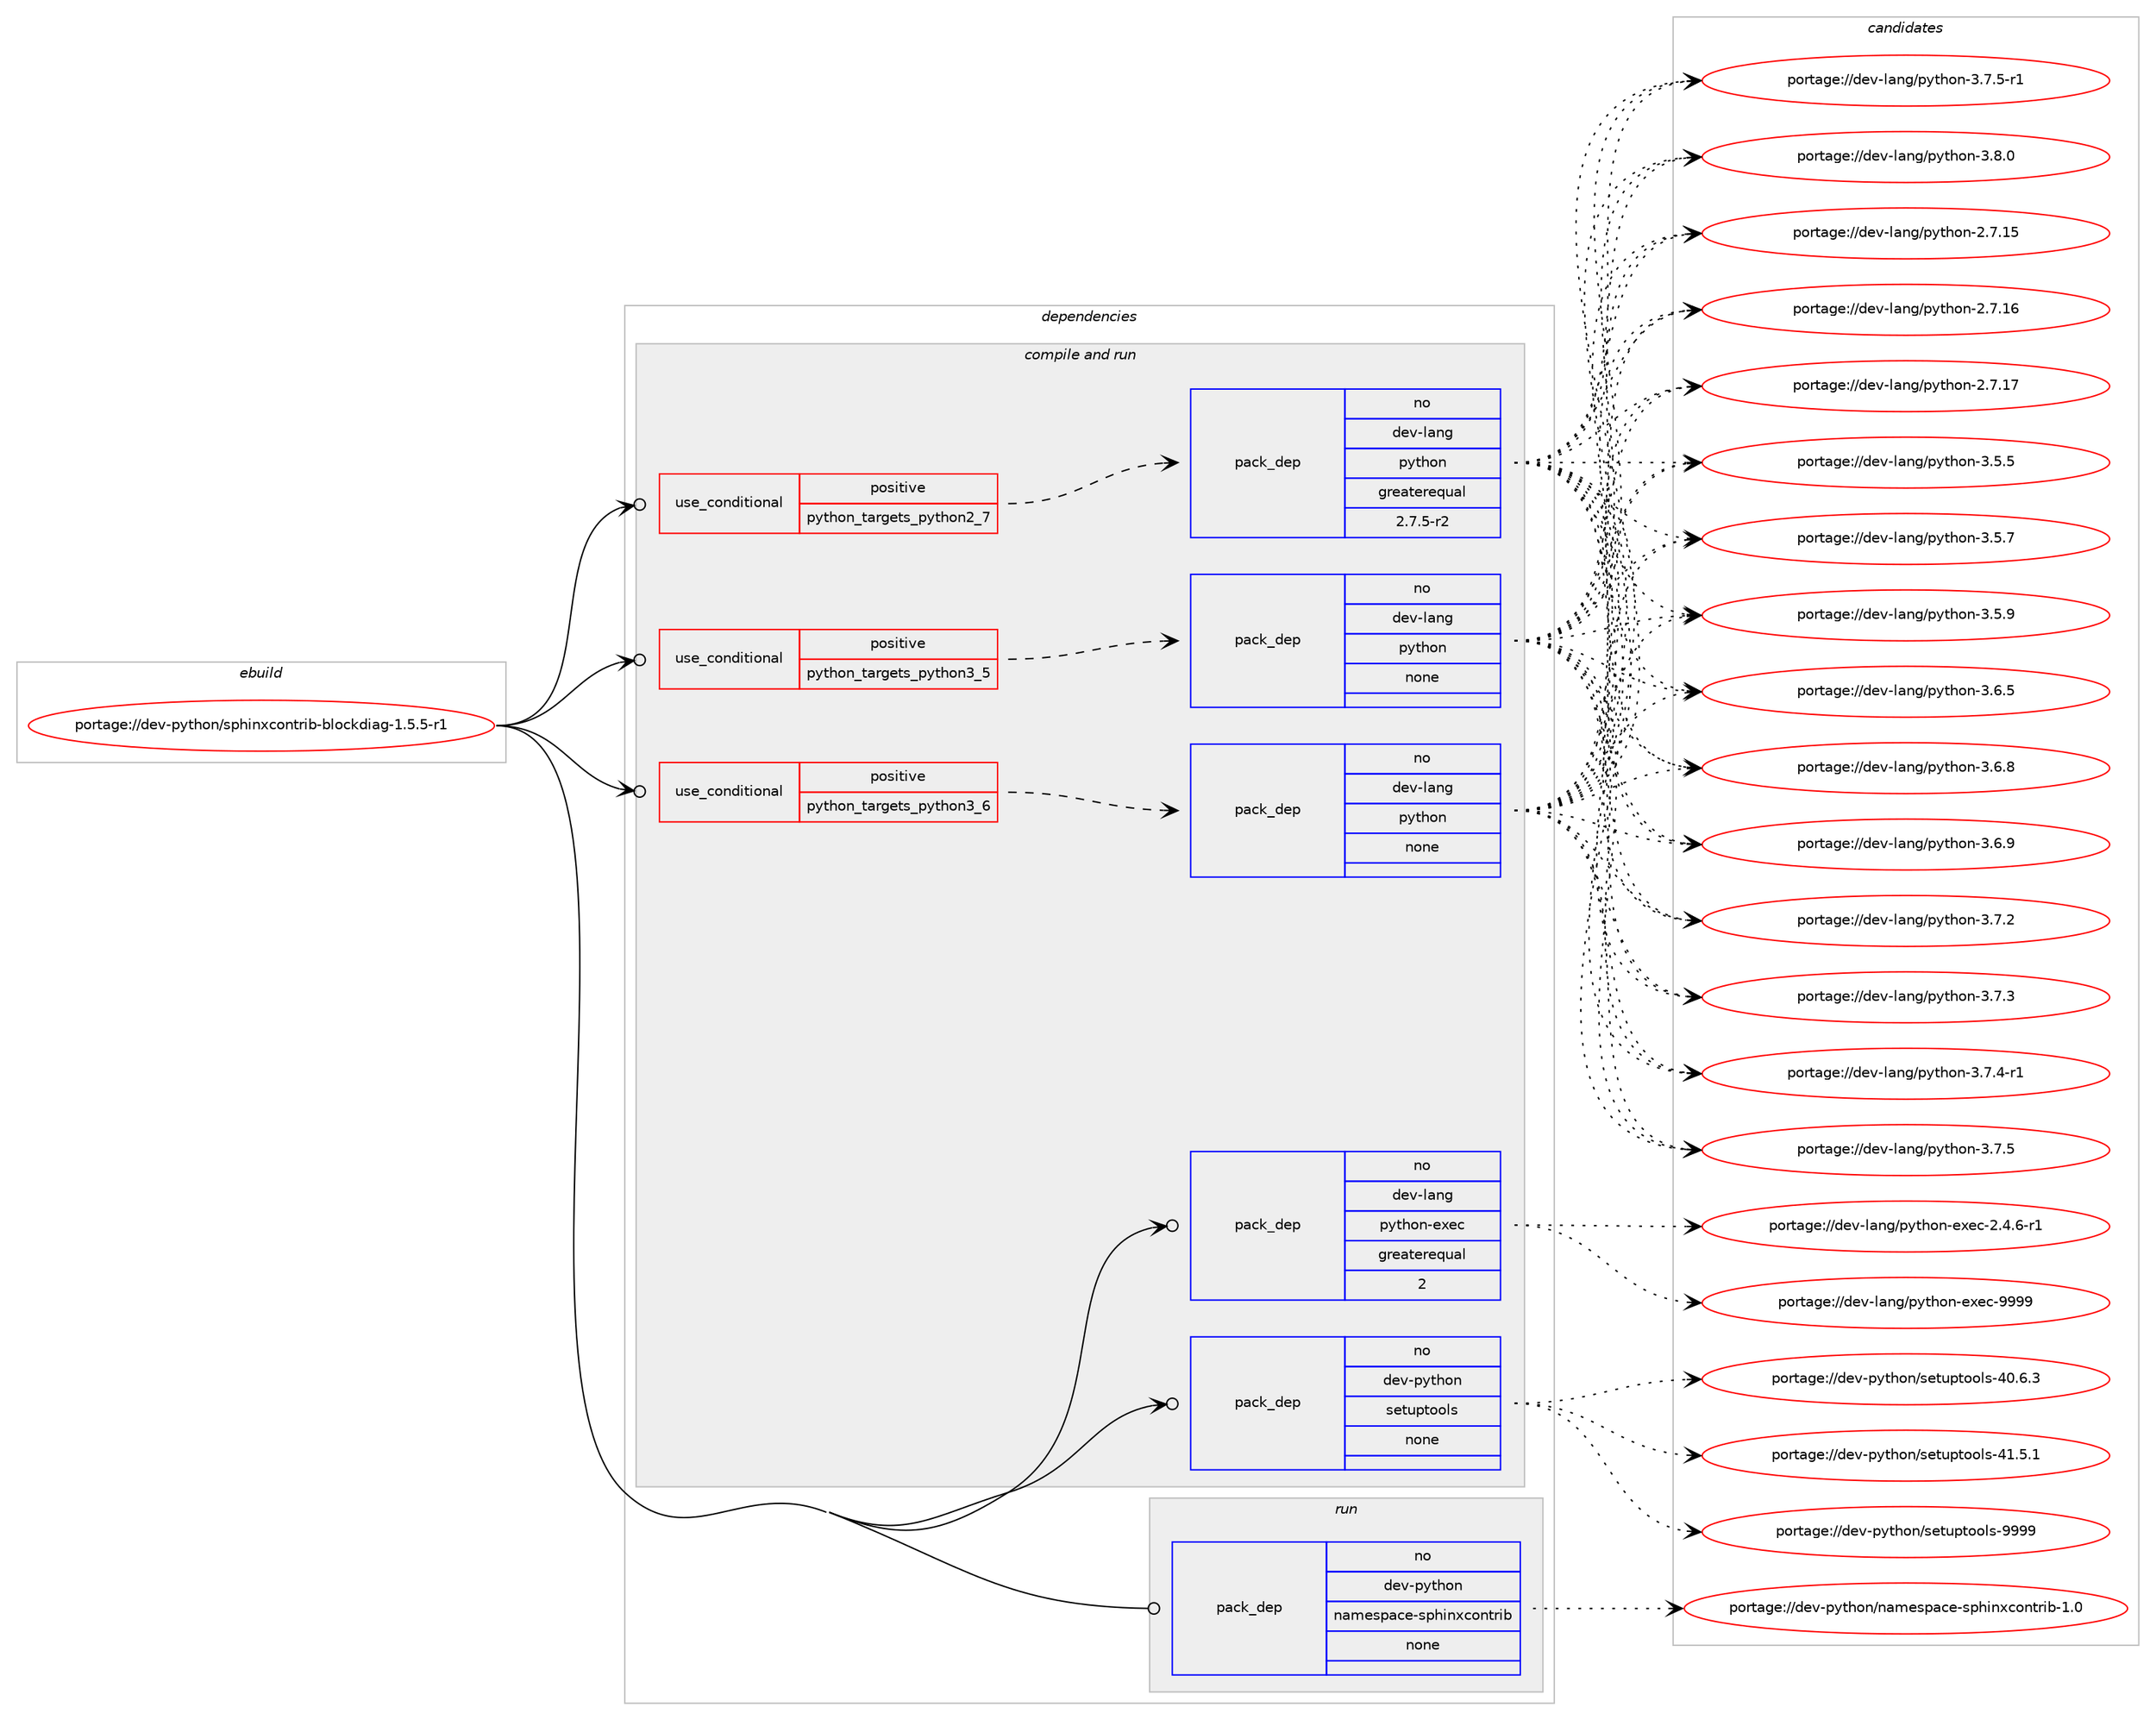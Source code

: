 digraph prolog {

# *************
# Graph options
# *************

newrank=true;
concentrate=true;
compound=true;
graph [rankdir=LR,fontname=Helvetica,fontsize=10,ranksep=1.5];#, ranksep=2.5, nodesep=0.2];
edge  [arrowhead=vee];
node  [fontname=Helvetica,fontsize=10];

# **********
# The ebuild
# **********

subgraph cluster_leftcol {
color=gray;
rank=same;
label=<<i>ebuild</i>>;
id [label="portage://dev-python/sphinxcontrib-blockdiag-1.5.5-r1", color=red, width=4, href="../dev-python/sphinxcontrib-blockdiag-1.5.5-r1.svg"];
}

# ****************
# The dependencies
# ****************

subgraph cluster_midcol {
color=gray;
label=<<i>dependencies</i>>;
subgraph cluster_compile {
fillcolor="#eeeeee";
style=filled;
label=<<i>compile</i>>;
}
subgraph cluster_compileandrun {
fillcolor="#eeeeee";
style=filled;
label=<<i>compile and run</i>>;
subgraph cond39011 {
dependency173282 [label=<<TABLE BORDER="0" CELLBORDER="1" CELLSPACING="0" CELLPADDING="4"><TR><TD ROWSPAN="3" CELLPADDING="10">use_conditional</TD></TR><TR><TD>positive</TD></TR><TR><TD>python_targets_python2_7</TD></TR></TABLE>>, shape=none, color=red];
subgraph pack130868 {
dependency173283 [label=<<TABLE BORDER="0" CELLBORDER="1" CELLSPACING="0" CELLPADDING="4" WIDTH="220"><TR><TD ROWSPAN="6" CELLPADDING="30">pack_dep</TD></TR><TR><TD WIDTH="110">no</TD></TR><TR><TD>dev-lang</TD></TR><TR><TD>python</TD></TR><TR><TD>greaterequal</TD></TR><TR><TD>2.7.5-r2</TD></TR></TABLE>>, shape=none, color=blue];
}
dependency173282:e -> dependency173283:w [weight=20,style="dashed",arrowhead="vee"];
}
id:e -> dependency173282:w [weight=20,style="solid",arrowhead="odotvee"];
subgraph cond39012 {
dependency173284 [label=<<TABLE BORDER="0" CELLBORDER="1" CELLSPACING="0" CELLPADDING="4"><TR><TD ROWSPAN="3" CELLPADDING="10">use_conditional</TD></TR><TR><TD>positive</TD></TR><TR><TD>python_targets_python3_5</TD></TR></TABLE>>, shape=none, color=red];
subgraph pack130869 {
dependency173285 [label=<<TABLE BORDER="0" CELLBORDER="1" CELLSPACING="0" CELLPADDING="4" WIDTH="220"><TR><TD ROWSPAN="6" CELLPADDING="30">pack_dep</TD></TR><TR><TD WIDTH="110">no</TD></TR><TR><TD>dev-lang</TD></TR><TR><TD>python</TD></TR><TR><TD>none</TD></TR><TR><TD></TD></TR></TABLE>>, shape=none, color=blue];
}
dependency173284:e -> dependency173285:w [weight=20,style="dashed",arrowhead="vee"];
}
id:e -> dependency173284:w [weight=20,style="solid",arrowhead="odotvee"];
subgraph cond39013 {
dependency173286 [label=<<TABLE BORDER="0" CELLBORDER="1" CELLSPACING="0" CELLPADDING="4"><TR><TD ROWSPAN="3" CELLPADDING="10">use_conditional</TD></TR><TR><TD>positive</TD></TR><TR><TD>python_targets_python3_6</TD></TR></TABLE>>, shape=none, color=red];
subgraph pack130870 {
dependency173287 [label=<<TABLE BORDER="0" CELLBORDER="1" CELLSPACING="0" CELLPADDING="4" WIDTH="220"><TR><TD ROWSPAN="6" CELLPADDING="30">pack_dep</TD></TR><TR><TD WIDTH="110">no</TD></TR><TR><TD>dev-lang</TD></TR><TR><TD>python</TD></TR><TR><TD>none</TD></TR><TR><TD></TD></TR></TABLE>>, shape=none, color=blue];
}
dependency173286:e -> dependency173287:w [weight=20,style="dashed",arrowhead="vee"];
}
id:e -> dependency173286:w [weight=20,style="solid",arrowhead="odotvee"];
subgraph pack130871 {
dependency173288 [label=<<TABLE BORDER="0" CELLBORDER="1" CELLSPACING="0" CELLPADDING="4" WIDTH="220"><TR><TD ROWSPAN="6" CELLPADDING="30">pack_dep</TD></TR><TR><TD WIDTH="110">no</TD></TR><TR><TD>dev-lang</TD></TR><TR><TD>python-exec</TD></TR><TR><TD>greaterequal</TD></TR><TR><TD>2</TD></TR></TABLE>>, shape=none, color=blue];
}
id:e -> dependency173288:w [weight=20,style="solid",arrowhead="odotvee"];
subgraph pack130872 {
dependency173289 [label=<<TABLE BORDER="0" CELLBORDER="1" CELLSPACING="0" CELLPADDING="4" WIDTH="220"><TR><TD ROWSPAN="6" CELLPADDING="30">pack_dep</TD></TR><TR><TD WIDTH="110">no</TD></TR><TR><TD>dev-python</TD></TR><TR><TD>setuptools</TD></TR><TR><TD>none</TD></TR><TR><TD></TD></TR></TABLE>>, shape=none, color=blue];
}
id:e -> dependency173289:w [weight=20,style="solid",arrowhead="odotvee"];
}
subgraph cluster_run {
fillcolor="#eeeeee";
style=filled;
label=<<i>run</i>>;
subgraph pack130873 {
dependency173290 [label=<<TABLE BORDER="0" CELLBORDER="1" CELLSPACING="0" CELLPADDING="4" WIDTH="220"><TR><TD ROWSPAN="6" CELLPADDING="30">pack_dep</TD></TR><TR><TD WIDTH="110">no</TD></TR><TR><TD>dev-python</TD></TR><TR><TD>namespace-sphinxcontrib</TD></TR><TR><TD>none</TD></TR><TR><TD></TD></TR></TABLE>>, shape=none, color=blue];
}
id:e -> dependency173290:w [weight=20,style="solid",arrowhead="odot"];
}
}

# **************
# The candidates
# **************

subgraph cluster_choices {
rank=same;
color=gray;
label=<<i>candidates</i>>;

subgraph choice130868 {
color=black;
nodesep=1;
choiceportage10010111845108971101034711212111610411111045504655464953 [label="portage://dev-lang/python-2.7.15", color=red, width=4,href="../dev-lang/python-2.7.15.svg"];
choiceportage10010111845108971101034711212111610411111045504655464954 [label="portage://dev-lang/python-2.7.16", color=red, width=4,href="../dev-lang/python-2.7.16.svg"];
choiceportage10010111845108971101034711212111610411111045504655464955 [label="portage://dev-lang/python-2.7.17", color=red, width=4,href="../dev-lang/python-2.7.17.svg"];
choiceportage100101118451089711010347112121116104111110455146534653 [label="portage://dev-lang/python-3.5.5", color=red, width=4,href="../dev-lang/python-3.5.5.svg"];
choiceportage100101118451089711010347112121116104111110455146534655 [label="portage://dev-lang/python-3.5.7", color=red, width=4,href="../dev-lang/python-3.5.7.svg"];
choiceportage100101118451089711010347112121116104111110455146534657 [label="portage://dev-lang/python-3.5.9", color=red, width=4,href="../dev-lang/python-3.5.9.svg"];
choiceportage100101118451089711010347112121116104111110455146544653 [label="portage://dev-lang/python-3.6.5", color=red, width=4,href="../dev-lang/python-3.6.5.svg"];
choiceportage100101118451089711010347112121116104111110455146544656 [label="portage://dev-lang/python-3.6.8", color=red, width=4,href="../dev-lang/python-3.6.8.svg"];
choiceportage100101118451089711010347112121116104111110455146544657 [label="portage://dev-lang/python-3.6.9", color=red, width=4,href="../dev-lang/python-3.6.9.svg"];
choiceportage100101118451089711010347112121116104111110455146554650 [label="portage://dev-lang/python-3.7.2", color=red, width=4,href="../dev-lang/python-3.7.2.svg"];
choiceportage100101118451089711010347112121116104111110455146554651 [label="portage://dev-lang/python-3.7.3", color=red, width=4,href="../dev-lang/python-3.7.3.svg"];
choiceportage1001011184510897110103471121211161041111104551465546524511449 [label="portage://dev-lang/python-3.7.4-r1", color=red, width=4,href="../dev-lang/python-3.7.4-r1.svg"];
choiceportage100101118451089711010347112121116104111110455146554653 [label="portage://dev-lang/python-3.7.5", color=red, width=4,href="../dev-lang/python-3.7.5.svg"];
choiceportage1001011184510897110103471121211161041111104551465546534511449 [label="portage://dev-lang/python-3.7.5-r1", color=red, width=4,href="../dev-lang/python-3.7.5-r1.svg"];
choiceportage100101118451089711010347112121116104111110455146564648 [label="portage://dev-lang/python-3.8.0", color=red, width=4,href="../dev-lang/python-3.8.0.svg"];
dependency173283:e -> choiceportage10010111845108971101034711212111610411111045504655464953:w [style=dotted,weight="100"];
dependency173283:e -> choiceportage10010111845108971101034711212111610411111045504655464954:w [style=dotted,weight="100"];
dependency173283:e -> choiceportage10010111845108971101034711212111610411111045504655464955:w [style=dotted,weight="100"];
dependency173283:e -> choiceportage100101118451089711010347112121116104111110455146534653:w [style=dotted,weight="100"];
dependency173283:e -> choiceportage100101118451089711010347112121116104111110455146534655:w [style=dotted,weight="100"];
dependency173283:e -> choiceportage100101118451089711010347112121116104111110455146534657:w [style=dotted,weight="100"];
dependency173283:e -> choiceportage100101118451089711010347112121116104111110455146544653:w [style=dotted,weight="100"];
dependency173283:e -> choiceportage100101118451089711010347112121116104111110455146544656:w [style=dotted,weight="100"];
dependency173283:e -> choiceportage100101118451089711010347112121116104111110455146544657:w [style=dotted,weight="100"];
dependency173283:e -> choiceportage100101118451089711010347112121116104111110455146554650:w [style=dotted,weight="100"];
dependency173283:e -> choiceportage100101118451089711010347112121116104111110455146554651:w [style=dotted,weight="100"];
dependency173283:e -> choiceportage1001011184510897110103471121211161041111104551465546524511449:w [style=dotted,weight="100"];
dependency173283:e -> choiceportage100101118451089711010347112121116104111110455146554653:w [style=dotted,weight="100"];
dependency173283:e -> choiceportage1001011184510897110103471121211161041111104551465546534511449:w [style=dotted,weight="100"];
dependency173283:e -> choiceportage100101118451089711010347112121116104111110455146564648:w [style=dotted,weight="100"];
}
subgraph choice130869 {
color=black;
nodesep=1;
choiceportage10010111845108971101034711212111610411111045504655464953 [label="portage://dev-lang/python-2.7.15", color=red, width=4,href="../dev-lang/python-2.7.15.svg"];
choiceportage10010111845108971101034711212111610411111045504655464954 [label="portage://dev-lang/python-2.7.16", color=red, width=4,href="../dev-lang/python-2.7.16.svg"];
choiceportage10010111845108971101034711212111610411111045504655464955 [label="portage://dev-lang/python-2.7.17", color=red, width=4,href="../dev-lang/python-2.7.17.svg"];
choiceportage100101118451089711010347112121116104111110455146534653 [label="portage://dev-lang/python-3.5.5", color=red, width=4,href="../dev-lang/python-3.5.5.svg"];
choiceportage100101118451089711010347112121116104111110455146534655 [label="portage://dev-lang/python-3.5.7", color=red, width=4,href="../dev-lang/python-3.5.7.svg"];
choiceportage100101118451089711010347112121116104111110455146534657 [label="portage://dev-lang/python-3.5.9", color=red, width=4,href="../dev-lang/python-3.5.9.svg"];
choiceportage100101118451089711010347112121116104111110455146544653 [label="portage://dev-lang/python-3.6.5", color=red, width=4,href="../dev-lang/python-3.6.5.svg"];
choiceportage100101118451089711010347112121116104111110455146544656 [label="portage://dev-lang/python-3.6.8", color=red, width=4,href="../dev-lang/python-3.6.8.svg"];
choiceportage100101118451089711010347112121116104111110455146544657 [label="portage://dev-lang/python-3.6.9", color=red, width=4,href="../dev-lang/python-3.6.9.svg"];
choiceportage100101118451089711010347112121116104111110455146554650 [label="portage://dev-lang/python-3.7.2", color=red, width=4,href="../dev-lang/python-3.7.2.svg"];
choiceportage100101118451089711010347112121116104111110455146554651 [label="portage://dev-lang/python-3.7.3", color=red, width=4,href="../dev-lang/python-3.7.3.svg"];
choiceportage1001011184510897110103471121211161041111104551465546524511449 [label="portage://dev-lang/python-3.7.4-r1", color=red, width=4,href="../dev-lang/python-3.7.4-r1.svg"];
choiceportage100101118451089711010347112121116104111110455146554653 [label="portage://dev-lang/python-3.7.5", color=red, width=4,href="../dev-lang/python-3.7.5.svg"];
choiceportage1001011184510897110103471121211161041111104551465546534511449 [label="portage://dev-lang/python-3.7.5-r1", color=red, width=4,href="../dev-lang/python-3.7.5-r1.svg"];
choiceportage100101118451089711010347112121116104111110455146564648 [label="portage://dev-lang/python-3.8.0", color=red, width=4,href="../dev-lang/python-3.8.0.svg"];
dependency173285:e -> choiceportage10010111845108971101034711212111610411111045504655464953:w [style=dotted,weight="100"];
dependency173285:e -> choiceportage10010111845108971101034711212111610411111045504655464954:w [style=dotted,weight="100"];
dependency173285:e -> choiceportage10010111845108971101034711212111610411111045504655464955:w [style=dotted,weight="100"];
dependency173285:e -> choiceportage100101118451089711010347112121116104111110455146534653:w [style=dotted,weight="100"];
dependency173285:e -> choiceportage100101118451089711010347112121116104111110455146534655:w [style=dotted,weight="100"];
dependency173285:e -> choiceportage100101118451089711010347112121116104111110455146534657:w [style=dotted,weight="100"];
dependency173285:e -> choiceportage100101118451089711010347112121116104111110455146544653:w [style=dotted,weight="100"];
dependency173285:e -> choiceportage100101118451089711010347112121116104111110455146544656:w [style=dotted,weight="100"];
dependency173285:e -> choiceportage100101118451089711010347112121116104111110455146544657:w [style=dotted,weight="100"];
dependency173285:e -> choiceportage100101118451089711010347112121116104111110455146554650:w [style=dotted,weight="100"];
dependency173285:e -> choiceportage100101118451089711010347112121116104111110455146554651:w [style=dotted,weight="100"];
dependency173285:e -> choiceportage1001011184510897110103471121211161041111104551465546524511449:w [style=dotted,weight="100"];
dependency173285:e -> choiceportage100101118451089711010347112121116104111110455146554653:w [style=dotted,weight="100"];
dependency173285:e -> choiceportage1001011184510897110103471121211161041111104551465546534511449:w [style=dotted,weight="100"];
dependency173285:e -> choiceportage100101118451089711010347112121116104111110455146564648:w [style=dotted,weight="100"];
}
subgraph choice130870 {
color=black;
nodesep=1;
choiceportage10010111845108971101034711212111610411111045504655464953 [label="portage://dev-lang/python-2.7.15", color=red, width=4,href="../dev-lang/python-2.7.15.svg"];
choiceportage10010111845108971101034711212111610411111045504655464954 [label="portage://dev-lang/python-2.7.16", color=red, width=4,href="../dev-lang/python-2.7.16.svg"];
choiceportage10010111845108971101034711212111610411111045504655464955 [label="portage://dev-lang/python-2.7.17", color=red, width=4,href="../dev-lang/python-2.7.17.svg"];
choiceportage100101118451089711010347112121116104111110455146534653 [label="portage://dev-lang/python-3.5.5", color=red, width=4,href="../dev-lang/python-3.5.5.svg"];
choiceportage100101118451089711010347112121116104111110455146534655 [label="portage://dev-lang/python-3.5.7", color=red, width=4,href="../dev-lang/python-3.5.7.svg"];
choiceportage100101118451089711010347112121116104111110455146534657 [label="portage://dev-lang/python-3.5.9", color=red, width=4,href="../dev-lang/python-3.5.9.svg"];
choiceportage100101118451089711010347112121116104111110455146544653 [label="portage://dev-lang/python-3.6.5", color=red, width=4,href="../dev-lang/python-3.6.5.svg"];
choiceportage100101118451089711010347112121116104111110455146544656 [label="portage://dev-lang/python-3.6.8", color=red, width=4,href="../dev-lang/python-3.6.8.svg"];
choiceportage100101118451089711010347112121116104111110455146544657 [label="portage://dev-lang/python-3.6.9", color=red, width=4,href="../dev-lang/python-3.6.9.svg"];
choiceportage100101118451089711010347112121116104111110455146554650 [label="portage://dev-lang/python-3.7.2", color=red, width=4,href="../dev-lang/python-3.7.2.svg"];
choiceportage100101118451089711010347112121116104111110455146554651 [label="portage://dev-lang/python-3.7.3", color=red, width=4,href="../dev-lang/python-3.7.3.svg"];
choiceportage1001011184510897110103471121211161041111104551465546524511449 [label="portage://dev-lang/python-3.7.4-r1", color=red, width=4,href="../dev-lang/python-3.7.4-r1.svg"];
choiceportage100101118451089711010347112121116104111110455146554653 [label="portage://dev-lang/python-3.7.5", color=red, width=4,href="../dev-lang/python-3.7.5.svg"];
choiceportage1001011184510897110103471121211161041111104551465546534511449 [label="portage://dev-lang/python-3.7.5-r1", color=red, width=4,href="../dev-lang/python-3.7.5-r1.svg"];
choiceportage100101118451089711010347112121116104111110455146564648 [label="portage://dev-lang/python-3.8.0", color=red, width=4,href="../dev-lang/python-3.8.0.svg"];
dependency173287:e -> choiceportage10010111845108971101034711212111610411111045504655464953:w [style=dotted,weight="100"];
dependency173287:e -> choiceportage10010111845108971101034711212111610411111045504655464954:w [style=dotted,weight="100"];
dependency173287:e -> choiceportage10010111845108971101034711212111610411111045504655464955:w [style=dotted,weight="100"];
dependency173287:e -> choiceportage100101118451089711010347112121116104111110455146534653:w [style=dotted,weight="100"];
dependency173287:e -> choiceportage100101118451089711010347112121116104111110455146534655:w [style=dotted,weight="100"];
dependency173287:e -> choiceportage100101118451089711010347112121116104111110455146534657:w [style=dotted,weight="100"];
dependency173287:e -> choiceportage100101118451089711010347112121116104111110455146544653:w [style=dotted,weight="100"];
dependency173287:e -> choiceportage100101118451089711010347112121116104111110455146544656:w [style=dotted,weight="100"];
dependency173287:e -> choiceportage100101118451089711010347112121116104111110455146544657:w [style=dotted,weight="100"];
dependency173287:e -> choiceportage100101118451089711010347112121116104111110455146554650:w [style=dotted,weight="100"];
dependency173287:e -> choiceportage100101118451089711010347112121116104111110455146554651:w [style=dotted,weight="100"];
dependency173287:e -> choiceportage1001011184510897110103471121211161041111104551465546524511449:w [style=dotted,weight="100"];
dependency173287:e -> choiceportage100101118451089711010347112121116104111110455146554653:w [style=dotted,weight="100"];
dependency173287:e -> choiceportage1001011184510897110103471121211161041111104551465546534511449:w [style=dotted,weight="100"];
dependency173287:e -> choiceportage100101118451089711010347112121116104111110455146564648:w [style=dotted,weight="100"];
}
subgraph choice130871 {
color=black;
nodesep=1;
choiceportage10010111845108971101034711212111610411111045101120101994550465246544511449 [label="portage://dev-lang/python-exec-2.4.6-r1", color=red, width=4,href="../dev-lang/python-exec-2.4.6-r1.svg"];
choiceportage10010111845108971101034711212111610411111045101120101994557575757 [label="portage://dev-lang/python-exec-9999", color=red, width=4,href="../dev-lang/python-exec-9999.svg"];
dependency173288:e -> choiceportage10010111845108971101034711212111610411111045101120101994550465246544511449:w [style=dotted,weight="100"];
dependency173288:e -> choiceportage10010111845108971101034711212111610411111045101120101994557575757:w [style=dotted,weight="100"];
}
subgraph choice130872 {
color=black;
nodesep=1;
choiceportage100101118451121211161041111104711510111611711211611111110811545524846544651 [label="portage://dev-python/setuptools-40.6.3", color=red, width=4,href="../dev-python/setuptools-40.6.3.svg"];
choiceportage100101118451121211161041111104711510111611711211611111110811545524946534649 [label="portage://dev-python/setuptools-41.5.1", color=red, width=4,href="../dev-python/setuptools-41.5.1.svg"];
choiceportage10010111845112121116104111110471151011161171121161111111081154557575757 [label="portage://dev-python/setuptools-9999", color=red, width=4,href="../dev-python/setuptools-9999.svg"];
dependency173289:e -> choiceportage100101118451121211161041111104711510111611711211611111110811545524846544651:w [style=dotted,weight="100"];
dependency173289:e -> choiceportage100101118451121211161041111104711510111611711211611111110811545524946534649:w [style=dotted,weight="100"];
dependency173289:e -> choiceportage10010111845112121116104111110471151011161171121161111111081154557575757:w [style=dotted,weight="100"];
}
subgraph choice130873 {
color=black;
nodesep=1;
choiceportage100101118451121211161041111104711097109101115112979910145115112104105110120991111101161141059845494648 [label="portage://dev-python/namespace-sphinxcontrib-1.0", color=red, width=4,href="../dev-python/namespace-sphinxcontrib-1.0.svg"];
dependency173290:e -> choiceportage100101118451121211161041111104711097109101115112979910145115112104105110120991111101161141059845494648:w [style=dotted,weight="100"];
}
}

}
